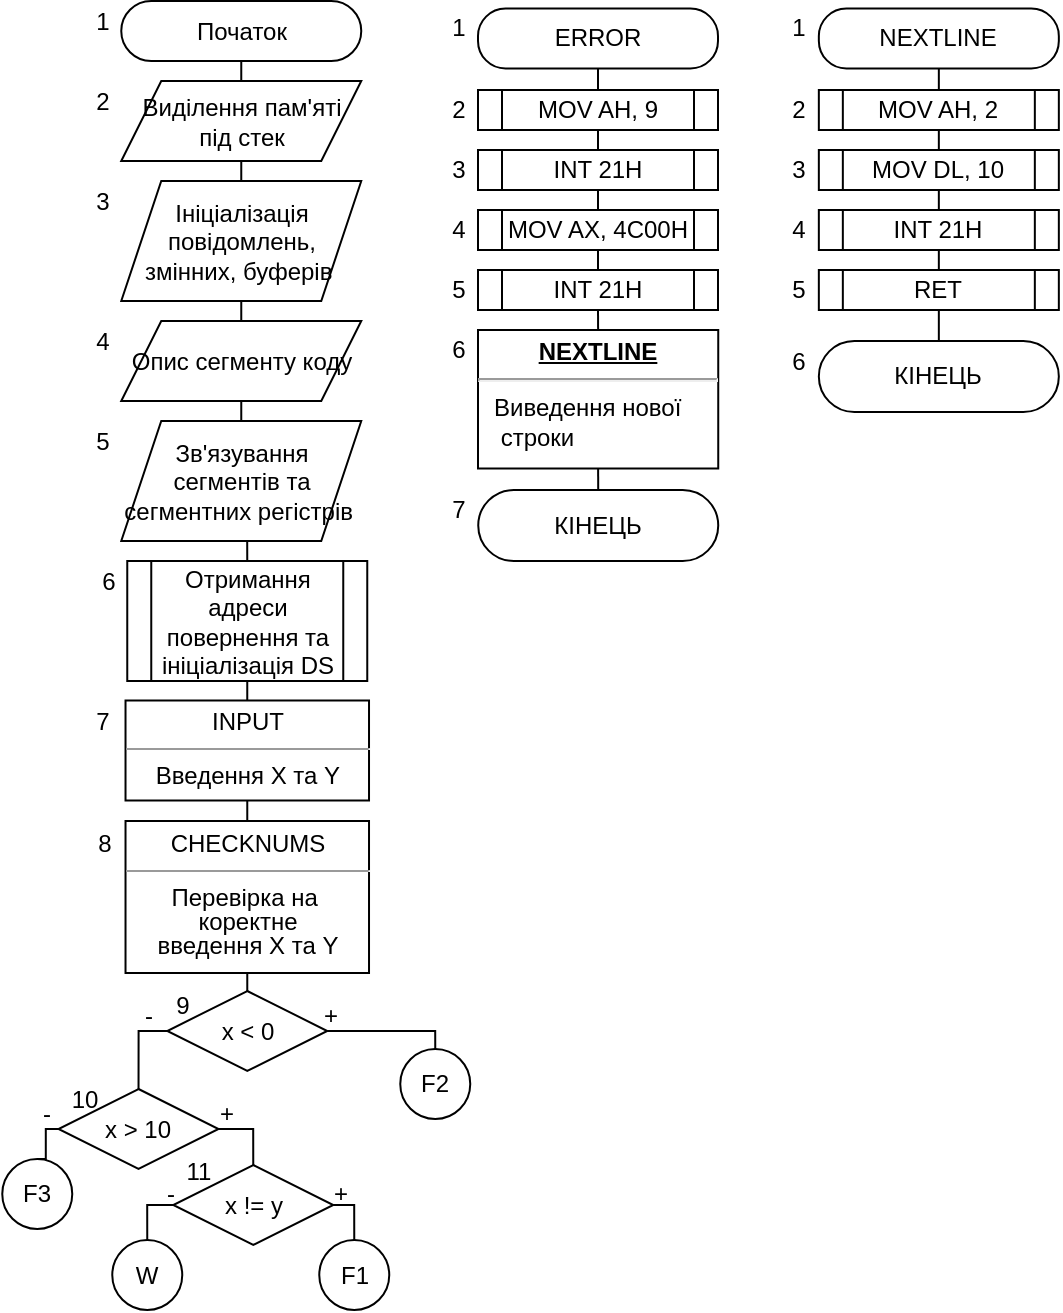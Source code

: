 <mxfile version="16.1.2" type="device"><diagram id="i14FJgISEe-QzDHpeGsj" name="Страница 1"><mxGraphModel dx="1730" dy="1082" grid="1" gridSize="10" guides="1" tooltips="1" connect="1" arrows="1" fold="1" page="1" pageScale="1" pageWidth="827" pageHeight="1169" math="0" shadow="0"><root><mxCell id="0"/><mxCell id="1" parent="0"/><mxCell id="Gp6LXECwmghABm4HFnv_-1" style="edgeStyle=orthogonalEdgeStyle;rounded=0;orthogonalLoop=1;jettySize=auto;html=1;exitX=0.5;exitY=1;exitDx=0;exitDy=0;entryX=0.5;entryY=0;entryDx=0;entryDy=0;endArrow=none;endFill=0;align=center;" edge="1" parent="1" source="Gp6LXECwmghABm4HFnv_-2" target="Gp6LXECwmghABm4HFnv_-4"><mxGeometry relative="1" as="geometry"/></mxCell><mxCell id="Gp6LXECwmghABm4HFnv_-2" value="Початок" style="rounded=1;whiteSpace=wrap;html=1;arcSize=50;align=center;" vertex="1" parent="1"><mxGeometry x="91.63" y="12.5" width="120" height="30" as="geometry"/></mxCell><mxCell id="Gp6LXECwmghABm4HFnv_-3" style="edgeStyle=orthogonalEdgeStyle;rounded=0;orthogonalLoop=1;jettySize=auto;html=1;exitX=0.5;exitY=1;exitDx=0;exitDy=0;entryX=0.5;entryY=0;entryDx=0;entryDy=0;endArrow=none;endFill=0;align=center;" edge="1" parent="1" source="Gp6LXECwmghABm4HFnv_-4" target="Gp6LXECwmghABm4HFnv_-6"><mxGeometry relative="1" as="geometry"/></mxCell><mxCell id="Gp6LXECwmghABm4HFnv_-4" value="Виділення пам'яті під стек" style="shape=parallelogram;perimeter=parallelogramPerimeter;whiteSpace=wrap;html=1;fixedSize=1;align=center;" vertex="1" parent="1"><mxGeometry x="91.63" y="52.5" width="120" height="40" as="geometry"/></mxCell><mxCell id="Gp6LXECwmghABm4HFnv_-5" style="edgeStyle=orthogonalEdgeStyle;rounded=0;orthogonalLoop=1;jettySize=auto;html=1;exitX=0.5;exitY=1;exitDx=0;exitDy=0;entryX=0.5;entryY=0;entryDx=0;entryDy=0;endArrow=none;endFill=0;align=center;" edge="1" parent="1" source="Gp6LXECwmghABm4HFnv_-6" target="Gp6LXECwmghABm4HFnv_-8"><mxGeometry relative="1" as="geometry"/></mxCell><mxCell id="Gp6LXECwmghABm4HFnv_-6" value="Ініціалізація повідомлень, змінних, буферів&amp;nbsp;" style="shape=parallelogram;perimeter=parallelogramPerimeter;whiteSpace=wrap;html=1;fixedSize=1;align=center;" vertex="1" parent="1"><mxGeometry x="91.63" y="102.5" width="120" height="60" as="geometry"/></mxCell><mxCell id="Gp6LXECwmghABm4HFnv_-7" style="edgeStyle=orthogonalEdgeStyle;rounded=0;orthogonalLoop=1;jettySize=auto;html=1;exitX=0.5;exitY=1;exitDx=0;exitDy=0;entryX=0.5;entryY=0;entryDx=0;entryDy=0;endArrow=none;endFill=0;align=center;" edge="1" parent="1" source="Gp6LXECwmghABm4HFnv_-8" target="Gp6LXECwmghABm4HFnv_-10"><mxGeometry relative="1" as="geometry"/></mxCell><mxCell id="Gp6LXECwmghABm4HFnv_-8" value="Опис сегменту коду" style="shape=parallelogram;perimeter=parallelogramPerimeter;whiteSpace=wrap;html=1;fixedSize=1;align=center;" vertex="1" parent="1"><mxGeometry x="91.63" y="172.5" width="120" height="40" as="geometry"/></mxCell><mxCell id="Gp6LXECwmghABm4HFnv_-9" style="edgeStyle=orthogonalEdgeStyle;rounded=0;orthogonalLoop=1;jettySize=auto;html=1;exitX=0.5;exitY=1;exitDx=0;exitDy=0;entryX=0.5;entryY=0;entryDx=0;entryDy=0;endArrow=none;endFill=0;align=center;" edge="1" parent="1" source="Gp6LXECwmghABm4HFnv_-10" target="Gp6LXECwmghABm4HFnv_-15"><mxGeometry relative="1" as="geometry"/></mxCell><mxCell id="Gp6LXECwmghABm4HFnv_-10" value="Зв'язування сегментів та сегментних регістрів&amp;nbsp;" style="shape=parallelogram;perimeter=parallelogramPerimeter;whiteSpace=wrap;html=1;fixedSize=1;align=center;" vertex="1" parent="1"><mxGeometry x="91.63" y="222.5" width="120" height="60" as="geometry"/></mxCell><mxCell id="Gp6LXECwmghABm4HFnv_-11" style="edgeStyle=orthogonalEdgeStyle;rounded=0;orthogonalLoop=1;jettySize=auto;html=1;exitX=0;exitY=0.5;exitDx=0;exitDy=0;entryX=0.5;entryY=0;entryDx=0;entryDy=0;endArrow=none;endFill=0;align=center;" edge="1" parent="1" source="Gp6LXECwmghABm4HFnv_-13" target="Gp6LXECwmghABm4HFnv_-16"><mxGeometry relative="1" as="geometry"><mxPoint x="100.26" y="552.5" as="targetPoint"/></mxGeometry></mxCell><mxCell id="Gp6LXECwmghABm4HFnv_-12" style="edgeStyle=orthogonalEdgeStyle;rounded=0;orthogonalLoop=1;jettySize=auto;html=1;entryX=0.5;entryY=1;entryDx=0;entryDy=0;endArrow=none;endFill=0;exitX=0.5;exitY=0;exitDx=0;exitDy=0;" edge="1" parent="1" source="Gp6LXECwmghABm4HFnv_-13" target="Gp6LXECwmghABm4HFnv_-50"><mxGeometry relative="1" as="geometry"><mxPoint x="172.88" y="508.5" as="sourcePoint"/></mxGeometry></mxCell><mxCell id="Gp6LXECwmghABm4HFnv_-13" value="x &amp;lt; 0" style="rhombus;whiteSpace=wrap;html=1;align=center;" vertex="1" parent="1"><mxGeometry x="114.64" y="507.5" width="80" height="40" as="geometry"/></mxCell><mxCell id="Gp6LXECwmghABm4HFnv_-14" style="edgeStyle=orthogonalEdgeStyle;rounded=0;orthogonalLoop=1;jettySize=auto;html=1;exitX=0.5;exitY=1;exitDx=0;exitDy=0;entryX=0.5;entryY=0;entryDx=0;entryDy=0;endArrow=none;endFill=0;" edge="1" parent="1" source="Gp6LXECwmghABm4HFnv_-15" target="Gp6LXECwmghABm4HFnv_-18"><mxGeometry relative="1" as="geometry"/></mxCell><mxCell id="Gp6LXECwmghABm4HFnv_-15" value="Отримання адреси повернення та ініціалізація DS" style="shape=process;whiteSpace=wrap;html=1;backgroundOutline=1;align=center;" vertex="1" parent="1"><mxGeometry x="94.63" y="292.5" width="120" height="60" as="geometry"/></mxCell><mxCell id="Gp6LXECwmghABm4HFnv_-16" value="x &amp;gt; 10" style="rhombus;whiteSpace=wrap;html=1;align=center;" vertex="1" parent="1"><mxGeometry x="60.26" y="556.5" width="80" height="40" as="geometry"/></mxCell><mxCell id="Gp6LXECwmghABm4HFnv_-17" style="edgeStyle=orthogonalEdgeStyle;rounded=0;orthogonalLoop=1;jettySize=auto;html=1;exitX=0.5;exitY=1;exitDx=0;exitDy=0;entryX=0.5;entryY=0;entryDx=0;entryDy=0;endArrow=none;endFill=0;" edge="1" parent="1" source="Gp6LXECwmghABm4HFnv_-18" target="Gp6LXECwmghABm4HFnv_-50"><mxGeometry relative="1" as="geometry"/></mxCell><mxCell id="Gp6LXECwmghABm4HFnv_-18" value="&lt;p style=&quot;margin: 4px 0px 0px;&quot;&gt;INPUT&lt;br&gt;&lt;/p&gt;&lt;hr size=&quot;1&quot;&gt;&lt;div style=&quot;height: 2px&quot;&gt;Введення Х та Y&lt;br&gt;&lt;/div&gt;" style="verticalAlign=top;align=center;overflow=fill;fontSize=12;fontFamily=Helvetica;html=1;" vertex="1" parent="1"><mxGeometry x="93.76" y="362.25" width="121.75" height="50" as="geometry"/></mxCell><mxCell id="Gp6LXECwmghABm4HFnv_-19" value="+" style="text;html=1;align=center;verticalAlign=middle;resizable=0;points=[];autosize=1;strokeColor=none;fillColor=none;" vertex="1" parent="1"><mxGeometry x="185.63" y="509.5" width="20" height="20" as="geometry"/></mxCell><mxCell id="Gp6LXECwmghABm4HFnv_-20" value="-" style="text;html=1;align=center;verticalAlign=middle;resizable=0;points=[];autosize=1;strokeColor=none;fillColor=none;" vertex="1" parent="1"><mxGeometry x="94.63" y="509.5" width="20" height="20" as="geometry"/></mxCell><mxCell id="Gp6LXECwmghABm4HFnv_-21" value="+" style="text;html=1;align=center;verticalAlign=middle;resizable=0;points=[];autosize=1;strokeColor=none;fillColor=none;" vertex="1" parent="1"><mxGeometry x="133.76" y="558.5" width="20" height="20" as="geometry"/></mxCell><mxCell id="Gp6LXECwmghABm4HFnv_-22" value="-" style="text;html=1;align=center;verticalAlign=middle;resizable=0;points=[];autosize=1;strokeColor=none;fillColor=none;" vertex="1" parent="1"><mxGeometry x="44.38" y="558.5" width="20" height="20" as="geometry"/></mxCell><mxCell id="Gp6LXECwmghABm4HFnv_-23" value="1" style="text;html=1;align=center;verticalAlign=middle;resizable=0;points=[];autosize=1;strokeColor=none;fillColor=none;" vertex="1" parent="1"><mxGeometry x="71.63" y="12.5" width="20" height="20" as="geometry"/></mxCell><mxCell id="Gp6LXECwmghABm4HFnv_-24" value="2" style="text;html=1;align=center;verticalAlign=middle;resizable=0;points=[];autosize=1;strokeColor=none;fillColor=none;" vertex="1" parent="1"><mxGeometry x="71.63" y="52.5" width="20" height="20" as="geometry"/></mxCell><mxCell id="Gp6LXECwmghABm4HFnv_-25" value="3" style="text;html=1;align=center;verticalAlign=middle;resizable=0;points=[];autosize=1;strokeColor=none;fillColor=none;" vertex="1" parent="1"><mxGeometry x="71.63" y="102.5" width="20" height="20" as="geometry"/></mxCell><mxCell id="Gp6LXECwmghABm4HFnv_-26" value="4" style="text;html=1;align=center;verticalAlign=middle;resizable=0;points=[];autosize=1;strokeColor=none;fillColor=none;" vertex="1" parent="1"><mxGeometry x="71.63" y="172.5" width="20" height="20" as="geometry"/></mxCell><mxCell id="Gp6LXECwmghABm4HFnv_-27" value="5" style="text;html=1;align=center;verticalAlign=middle;resizable=0;points=[];autosize=1;strokeColor=none;fillColor=none;" vertex="1" parent="1"><mxGeometry x="71.63" y="222.5" width="20" height="20" as="geometry"/></mxCell><mxCell id="Gp6LXECwmghABm4HFnv_-28" value="6" style="text;html=1;align=center;verticalAlign=middle;resizable=0;points=[];autosize=1;strokeColor=none;fillColor=none;" vertex="1" parent="1"><mxGeometry x="74.63" y="292.5" width="20" height="20" as="geometry"/></mxCell><mxCell id="Gp6LXECwmghABm4HFnv_-29" value="7" style="text;html=1;align=center;verticalAlign=middle;resizable=0;points=[];autosize=1;strokeColor=none;fillColor=none;" vertex="1" parent="1"><mxGeometry x="71.63" y="362.5" width="20" height="20" as="geometry"/></mxCell><mxCell id="Gp6LXECwmghABm4HFnv_-30" value="8" style="text;html=1;align=center;verticalAlign=middle;resizable=0;points=[];autosize=1;strokeColor=none;fillColor=none;" vertex="1" parent="1"><mxGeometry x="73.38" y="423.75" width="20" height="20" as="geometry"/></mxCell><mxCell id="Gp6LXECwmghABm4HFnv_-31" value="9" style="text;html=1;align=center;verticalAlign=middle;resizable=0;points=[];autosize=1;strokeColor=none;fillColor=none;" vertex="1" parent="1"><mxGeometry x="111.63" y="504.5" width="20" height="20" as="geometry"/></mxCell><mxCell id="Gp6LXECwmghABm4HFnv_-32" value="10" style="text;html=1;align=center;verticalAlign=middle;resizable=0;points=[];autosize=1;strokeColor=none;fillColor=none;" vertex="1" parent="1"><mxGeometry x="58.38" y="551.5" width="30" height="20" as="geometry"/></mxCell><mxCell id="Gp6LXECwmghABm4HFnv_-33" style="edgeStyle=orthogonalEdgeStyle;rounded=0;orthogonalLoop=1;jettySize=auto;html=1;exitX=0.5;exitY=0;exitDx=0;exitDy=0;entryX=1;entryY=0.5;entryDx=0;entryDy=0;endArrow=none;endFill=0;" edge="1" parent="1" source="Gp6LXECwmghABm4HFnv_-34" target="Gp6LXECwmghABm4HFnv_-13"><mxGeometry relative="1" as="geometry"><Array as="points"><mxPoint x="249.13" y="528"/></Array></mxGeometry></mxCell><mxCell id="Gp6LXECwmghABm4HFnv_-34" value="F2" style="ellipse;whiteSpace=wrap;html=1;aspect=fixed;" vertex="1" parent="1"><mxGeometry x="231.13" y="536.5" width="35" height="35" as="geometry"/></mxCell><mxCell id="Gp6LXECwmghABm4HFnv_-35" style="edgeStyle=orthogonalEdgeStyle;rounded=0;orthogonalLoop=1;jettySize=auto;html=1;exitX=0.5;exitY=0;exitDx=0;exitDy=0;entryX=0;entryY=0.5;entryDx=0;entryDy=0;endArrow=none;endFill=0;" edge="1" parent="1" source="Gp6LXECwmghABm4HFnv_-36" target="Gp6LXECwmghABm4HFnv_-16"><mxGeometry relative="1" as="geometry"><Array as="points"><mxPoint x="53.88" y="576.5"/></Array></mxGeometry></mxCell><mxCell id="Gp6LXECwmghABm4HFnv_-36" value="F3" style="ellipse;whiteSpace=wrap;html=1;aspect=fixed;" vertex="1" parent="1"><mxGeometry x="32.13" y="591.5" width="35" height="35" as="geometry"/></mxCell><mxCell id="Gp6LXECwmghABm4HFnv_-37" style="edgeStyle=orthogonalEdgeStyle;rounded=0;orthogonalLoop=1;jettySize=auto;html=1;exitX=0.5;exitY=0;exitDx=0;exitDy=0;entryX=1;entryY=0.5;entryDx=0;entryDy=0;endArrow=none;endFill=0;" edge="1" parent="1" source="Gp6LXECwmghABm4HFnv_-38" target="Gp6LXECwmghABm4HFnv_-43"><mxGeometry relative="1" as="geometry"><Array as="points"><mxPoint x="208.13" y="615"/></Array></mxGeometry></mxCell><mxCell id="Gp6LXECwmghABm4HFnv_-38" value="F1" style="ellipse;whiteSpace=wrap;html=1;aspect=fixed;" vertex="1" parent="1"><mxGeometry x="190.63" y="632" width="35" height="35" as="geometry"/></mxCell><mxCell id="Gp6LXECwmghABm4HFnv_-42" style="edgeStyle=orthogonalEdgeStyle;rounded=0;orthogonalLoop=1;jettySize=auto;html=1;exitX=0.5;exitY=0;exitDx=0;exitDy=0;entryX=1;entryY=0.5;entryDx=0;entryDy=0;endArrow=none;endFill=0;" edge="1" parent="1" source="Gp6LXECwmghABm4HFnv_-43" target="Gp6LXECwmghABm4HFnv_-16"><mxGeometry relative="1" as="geometry"><Array as="points"><mxPoint x="157.38" y="576.5"/></Array></mxGeometry></mxCell><mxCell id="Gp6LXECwmghABm4HFnv_-43" value="x != y" style="rhombus;whiteSpace=wrap;html=1;align=center;" vertex="1" parent="1"><mxGeometry x="117.63" y="594.5" width="80" height="40" as="geometry"/></mxCell><mxCell id="Gp6LXECwmghABm4HFnv_-45" value="+" style="text;html=1;align=center;verticalAlign=middle;resizable=0;points=[];autosize=1;strokeColor=none;fillColor=none;" vertex="1" parent="1"><mxGeometry x="190.63" y="599" width="20" height="20" as="geometry"/></mxCell><mxCell id="Gp6LXECwmghABm4HFnv_-46" value="-" style="text;html=1;align=center;verticalAlign=middle;resizable=0;points=[];autosize=1;strokeColor=none;fillColor=none;" vertex="1" parent="1"><mxGeometry x="105.76" y="599" width="20" height="20" as="geometry"/></mxCell><mxCell id="Gp6LXECwmghABm4HFnv_-47" value="11" style="text;html=1;align=center;verticalAlign=middle;resizable=0;points=[];autosize=1;strokeColor=none;fillColor=none;" vertex="1" parent="1"><mxGeometry x="115.13" y="588" width="30" height="20" as="geometry"/></mxCell><mxCell id="Gp6LXECwmghABm4HFnv_-48" style="edgeStyle=orthogonalEdgeStyle;rounded=0;orthogonalLoop=1;jettySize=auto;html=1;exitX=0.5;exitY=0;exitDx=0;exitDy=0;entryX=0;entryY=0.5;entryDx=0;entryDy=0;endArrow=none;endFill=0;" edge="1" parent="1" source="Gp6LXECwmghABm4HFnv_-49" target="Gp6LXECwmghABm4HFnv_-43"><mxGeometry relative="1" as="geometry"><Array as="points"><mxPoint x="105.13" y="614"/></Array></mxGeometry></mxCell><mxCell id="Gp6LXECwmghABm4HFnv_-49" value="W" style="ellipse;whiteSpace=wrap;html=1;aspect=fixed;" vertex="1" parent="1"><mxGeometry x="87.13" y="632" width="35" height="35" as="geometry"/></mxCell><mxCell id="Gp6LXECwmghABm4HFnv_-50" value="&lt;p style=&quot;margin: 4px 0px 0px&quot;&gt;CHECKNUMS&lt;br&gt;&lt;/p&gt;&lt;hr size=&quot;1&quot;&gt;&lt;div style=&quot;height: 2px&quot;&gt;Перевірка на&amp;nbsp;&lt;/div&gt;&lt;div style=&quot;height: 2px&quot;&gt;&lt;span&gt;&lt;br&gt;&lt;/span&gt;&lt;/div&gt;&lt;div style=&quot;height: 2px&quot;&gt;&lt;span&gt;&lt;br&gt;&lt;/span&gt;&lt;/div&gt;&lt;div style=&quot;height: 2px&quot;&gt;&lt;span&gt;&lt;br&gt;&lt;/span&gt;&lt;/div&gt;&lt;div style=&quot;height: 2px&quot;&gt;&lt;span&gt;&lt;br&gt;&lt;/span&gt;&lt;/div&gt;&lt;div style=&quot;height: 2px&quot;&gt;&lt;span&gt;&lt;br&gt;&lt;/span&gt;&lt;/div&gt;&lt;div style=&quot;height: 2px&quot;&gt;&lt;span&gt;коректне&lt;/span&gt;&lt;br&gt;&lt;/div&gt;&lt;div style=&quot;height: 2px&quot;&gt;&lt;br&gt;&lt;/div&gt;&lt;div style=&quot;height: 2px&quot;&gt;&lt;br&gt;&lt;/div&gt;&lt;div style=&quot;height: 2px&quot;&gt;&lt;br&gt;&lt;/div&gt;&lt;div style=&quot;height: 2px&quot;&gt;&lt;br&gt;&lt;/div&gt;&lt;div style=&quot;height: 2px&quot;&gt;&lt;span&gt;&lt;br&gt;&lt;/span&gt;&lt;/div&gt;&lt;div style=&quot;height: 2px&quot;&gt;&lt;span&gt;введення X та Y&lt;/span&gt;&lt;br&gt;&lt;/div&gt;" style="verticalAlign=top;align=center;overflow=fill;fontSize=12;fontFamily=Helvetica;html=1;" vertex="1" parent="1"><mxGeometry x="93.76" y="422.5" width="121.75" height="76" as="geometry"/></mxCell><mxCell id="Gp6LXECwmghABm4HFnv_-51" style="edgeStyle=orthogonalEdgeStyle;rounded=0;orthogonalLoop=1;jettySize=auto;html=1;exitX=0.5;exitY=1;exitDx=0;exitDy=0;entryX=0.5;entryY=0;entryDx=0;entryDy=0;endArrow=none;endFill=0;" edge="1" parent="1" source="Gp6LXECwmghABm4HFnv_-52" target="Gp6LXECwmghABm4HFnv_-54"><mxGeometry relative="1" as="geometry"/></mxCell><mxCell id="Gp6LXECwmghABm4HFnv_-52" value="ERROR" style="rounded=1;whiteSpace=wrap;html=1;arcSize=46;" vertex="1" parent="1"><mxGeometry x="270" y="16.25" width="120" height="30" as="geometry"/></mxCell><mxCell id="Gp6LXECwmghABm4HFnv_-53" style="edgeStyle=orthogonalEdgeStyle;rounded=0;orthogonalLoop=1;jettySize=auto;html=1;exitX=0.5;exitY=1;exitDx=0;exitDy=0;entryX=0.5;entryY=0;entryDx=0;entryDy=0;endArrow=none;endFill=0;" edge="1" parent="1" source="Gp6LXECwmghABm4HFnv_-54" target="Gp6LXECwmghABm4HFnv_-56"><mxGeometry relative="1" as="geometry"/></mxCell><mxCell id="Gp6LXECwmghABm4HFnv_-54" value="MOV AH, 9" style="shape=process;whiteSpace=wrap;html=1;backgroundOutline=1;" vertex="1" parent="1"><mxGeometry x="270" y="57" width="120" height="20" as="geometry"/></mxCell><mxCell id="Gp6LXECwmghABm4HFnv_-55" style="edgeStyle=orthogonalEdgeStyle;rounded=0;orthogonalLoop=1;jettySize=auto;html=1;exitX=0.5;exitY=1;exitDx=0;exitDy=0;entryX=0.5;entryY=0;entryDx=0;entryDy=0;endArrow=none;endFill=0;" edge="1" parent="1" source="Gp6LXECwmghABm4HFnv_-56" target="Gp6LXECwmghABm4HFnv_-58"><mxGeometry relative="1" as="geometry"/></mxCell><mxCell id="Gp6LXECwmghABm4HFnv_-56" value="INT 21H" style="shape=process;whiteSpace=wrap;html=1;backgroundOutline=1;" vertex="1" parent="1"><mxGeometry x="270" y="87" width="120" height="20" as="geometry"/></mxCell><mxCell id="Gp6LXECwmghABm4HFnv_-57" style="edgeStyle=orthogonalEdgeStyle;rounded=0;orthogonalLoop=1;jettySize=auto;html=1;exitX=0.5;exitY=1;exitDx=0;exitDy=0;entryX=0.5;entryY=0;entryDx=0;entryDy=0;endArrow=none;endFill=0;" edge="1" parent="1" source="Gp6LXECwmghABm4HFnv_-58" target="Gp6LXECwmghABm4HFnv_-59"><mxGeometry relative="1" as="geometry"/></mxCell><mxCell id="Gp6LXECwmghABm4HFnv_-58" value="MOV AX, 4C00H" style="shape=process;whiteSpace=wrap;html=1;backgroundOutline=1;" vertex="1" parent="1"><mxGeometry x="270" y="117" width="120" height="20" as="geometry"/></mxCell><mxCell id="Gp6LXECwmghABm4HFnv_-59" value="INT 21H" style="shape=process;whiteSpace=wrap;html=1;backgroundOutline=1;" vertex="1" parent="1"><mxGeometry x="270" y="147" width="120" height="20" as="geometry"/></mxCell><mxCell id="Gp6LXECwmghABm4HFnv_-60" value="КІНЕЦЬ" style="rounded=1;whiteSpace=wrap;html=1;arcSize=50;" vertex="1" parent="1"><mxGeometry x="270.12" y="257" width="120" height="35.5" as="geometry"/></mxCell><mxCell id="Gp6LXECwmghABm4HFnv_-61" value="1" style="text;html=1;align=center;verticalAlign=middle;resizable=0;points=[];autosize=1;strokeColor=none;fillColor=none;" vertex="1" parent="1"><mxGeometry x="250" y="16.25" width="20" height="20" as="geometry"/></mxCell><mxCell id="Gp6LXECwmghABm4HFnv_-62" value="2" style="text;html=1;align=center;verticalAlign=middle;resizable=0;points=[];autosize=1;strokeColor=none;fillColor=none;" vertex="1" parent="1"><mxGeometry x="250" y="57" width="20" height="20" as="geometry"/></mxCell><mxCell id="Gp6LXECwmghABm4HFnv_-63" value="3" style="text;html=1;align=center;verticalAlign=middle;resizable=0;points=[];autosize=1;strokeColor=none;fillColor=none;" vertex="1" parent="1"><mxGeometry x="250" y="87" width="20" height="20" as="geometry"/></mxCell><mxCell id="Gp6LXECwmghABm4HFnv_-64" value="4" style="text;html=1;align=center;verticalAlign=middle;resizable=0;points=[];autosize=1;strokeColor=none;fillColor=none;" vertex="1" parent="1"><mxGeometry x="250" y="117" width="20" height="20" as="geometry"/></mxCell><mxCell id="Gp6LXECwmghABm4HFnv_-65" value="5" style="text;html=1;align=center;verticalAlign=middle;resizable=0;points=[];autosize=1;strokeColor=none;fillColor=none;" vertex="1" parent="1"><mxGeometry x="250" y="147" width="20" height="20" as="geometry"/></mxCell><mxCell id="Gp6LXECwmghABm4HFnv_-66" value="6" style="text;html=1;align=center;verticalAlign=middle;resizable=0;points=[];autosize=1;strokeColor=none;fillColor=none;" vertex="1" parent="1"><mxGeometry x="250" y="177" width="20" height="20" as="geometry"/></mxCell><mxCell id="Gp6LXECwmghABm4HFnv_-67" value="7" style="text;html=1;align=center;verticalAlign=middle;resizable=0;points=[];autosize=1;strokeColor=none;fillColor=none;" vertex="1" parent="1"><mxGeometry x="250.12" y="257" width="20" height="20" as="geometry"/></mxCell><mxCell id="Gp6LXECwmghABm4HFnv_-68" style="edgeStyle=orthogonalEdgeStyle;rounded=0;orthogonalLoop=1;jettySize=auto;html=1;exitX=0.5;exitY=0;exitDx=0;exitDy=0;entryX=0.5;entryY=1;entryDx=0;entryDy=0;endArrow=none;endFill=0;" edge="1" parent="1" source="Gp6LXECwmghABm4HFnv_-70" target="Gp6LXECwmghABm4HFnv_-59"><mxGeometry relative="1" as="geometry"/></mxCell><mxCell id="Gp6LXECwmghABm4HFnv_-69" style="edgeStyle=orthogonalEdgeStyle;rounded=0;orthogonalLoop=1;jettySize=auto;html=1;exitX=0.5;exitY=1;exitDx=0;exitDy=0;entryX=0.5;entryY=0;entryDx=0;entryDy=0;endArrow=none;endFill=0;" edge="1" parent="1" source="Gp6LXECwmghABm4HFnv_-70" target="Gp6LXECwmghABm4HFnv_-60"><mxGeometry relative="1" as="geometry"/></mxCell><mxCell id="Gp6LXECwmghABm4HFnv_-70" value="&lt;p style=&quot;margin: 0px ; margin-top: 4px ; text-align: center ; text-decoration: underline&quot;&gt;&lt;b&gt;NEXTLINE&lt;/b&gt;&lt;/p&gt;&lt;hr&gt;&lt;p style=&quot;margin: 0px ; margin-left: 8px&quot;&gt;Виведення нової&lt;/p&gt;&lt;p style=&quot;margin: 0px ; margin-left: 8px&quot;&gt;&amp;nbsp;строки&lt;/p&gt;" style="verticalAlign=top;align=left;overflow=fill;fontSize=12;fontFamily=Helvetica;html=1;" vertex="1" parent="1"><mxGeometry x="270" y="177" width="120.12" height="69.25" as="geometry"/></mxCell><mxCell id="Gp6LXECwmghABm4HFnv_-71" style="edgeStyle=orthogonalEdgeStyle;rounded=0;orthogonalLoop=1;jettySize=auto;html=1;exitX=0.5;exitY=1;exitDx=0;exitDy=0;entryX=0.5;entryY=0;entryDx=0;entryDy=0;endArrow=none;endFill=0;" edge="1" parent="1" source="Gp6LXECwmghABm4HFnv_-72" target="Gp6LXECwmghABm4HFnv_-74"><mxGeometry relative="1" as="geometry"/></mxCell><mxCell id="Gp6LXECwmghABm4HFnv_-72" value="NEXTLINE" style="rounded=1;whiteSpace=wrap;html=1;arcSize=46;" vertex="1" parent="1"><mxGeometry x="440.42" y="16.25" width="120" height="30" as="geometry"/></mxCell><mxCell id="Gp6LXECwmghABm4HFnv_-73" style="edgeStyle=orthogonalEdgeStyle;rounded=0;orthogonalLoop=1;jettySize=auto;html=1;exitX=0.5;exitY=1;exitDx=0;exitDy=0;entryX=0.5;entryY=0;entryDx=0;entryDy=0;endArrow=none;endFill=0;" edge="1" parent="1" source="Gp6LXECwmghABm4HFnv_-74" target="Gp6LXECwmghABm4HFnv_-76"><mxGeometry relative="1" as="geometry"/></mxCell><mxCell id="Gp6LXECwmghABm4HFnv_-74" value="MOV AH, 2" style="shape=process;whiteSpace=wrap;html=1;backgroundOutline=1;" vertex="1" parent="1"><mxGeometry x="440.42" y="57" width="120" height="20" as="geometry"/></mxCell><mxCell id="Gp6LXECwmghABm4HFnv_-75" style="edgeStyle=orthogonalEdgeStyle;rounded=0;orthogonalLoop=1;jettySize=auto;html=1;exitX=0.5;exitY=1;exitDx=0;exitDy=0;entryX=0.5;entryY=0;entryDx=0;entryDy=0;endArrow=none;endFill=0;" edge="1" parent="1" source="Gp6LXECwmghABm4HFnv_-76" target="Gp6LXECwmghABm4HFnv_-78"><mxGeometry relative="1" as="geometry"/></mxCell><mxCell id="Gp6LXECwmghABm4HFnv_-76" value="MOV DL, 10" style="shape=process;whiteSpace=wrap;html=1;backgroundOutline=1;" vertex="1" parent="1"><mxGeometry x="440.42" y="87" width="120" height="20" as="geometry"/></mxCell><mxCell id="Gp6LXECwmghABm4HFnv_-77" style="edgeStyle=orthogonalEdgeStyle;rounded=0;orthogonalLoop=1;jettySize=auto;html=1;exitX=0.5;exitY=1;exitDx=0;exitDy=0;entryX=0.5;entryY=0;entryDx=0;entryDy=0;endArrow=none;endFill=0;" edge="1" parent="1" source="Gp6LXECwmghABm4HFnv_-78" target="Gp6LXECwmghABm4HFnv_-79"><mxGeometry relative="1" as="geometry"/></mxCell><mxCell id="Gp6LXECwmghABm4HFnv_-78" value="INT 21H" style="shape=process;whiteSpace=wrap;html=1;backgroundOutline=1;" vertex="1" parent="1"><mxGeometry x="440.42" y="117" width="120" height="20" as="geometry"/></mxCell><mxCell id="Gp6LXECwmghABm4HFnv_-79" value="RET" style="shape=process;whiteSpace=wrap;html=1;backgroundOutline=1;" vertex="1" parent="1"><mxGeometry x="440.42" y="147" width="120" height="20" as="geometry"/></mxCell><mxCell id="Gp6LXECwmghABm4HFnv_-80" style="edgeStyle=orthogonalEdgeStyle;rounded=0;orthogonalLoop=1;jettySize=auto;html=1;exitX=0.5;exitY=0;exitDx=0;exitDy=0;entryX=0.5;entryY=1;entryDx=0;entryDy=0;endArrow=none;endFill=0;" edge="1" parent="1" source="Gp6LXECwmghABm4HFnv_-81" target="Gp6LXECwmghABm4HFnv_-79"><mxGeometry relative="1" as="geometry"/></mxCell><mxCell id="Gp6LXECwmghABm4HFnv_-81" value="КІНЕЦЬ" style="rounded=1;whiteSpace=wrap;html=1;arcSize=50;" vertex="1" parent="1"><mxGeometry x="440.42" y="182.5" width="120" height="35.5" as="geometry"/></mxCell><mxCell id="Gp6LXECwmghABm4HFnv_-82" value="1" style="text;html=1;align=center;verticalAlign=middle;resizable=0;points=[];autosize=1;strokeColor=none;fillColor=none;" vertex="1" parent="1"><mxGeometry x="420.42" y="16.25" width="20" height="20" as="geometry"/></mxCell><mxCell id="Gp6LXECwmghABm4HFnv_-83" value="2" style="text;html=1;align=center;verticalAlign=middle;resizable=0;points=[];autosize=1;strokeColor=none;fillColor=none;" vertex="1" parent="1"><mxGeometry x="420.42" y="57" width="20" height="20" as="geometry"/></mxCell><mxCell id="Gp6LXECwmghABm4HFnv_-84" value="3" style="text;html=1;align=center;verticalAlign=middle;resizable=0;points=[];autosize=1;strokeColor=none;fillColor=none;" vertex="1" parent="1"><mxGeometry x="420.42" y="87" width="20" height="20" as="geometry"/></mxCell><mxCell id="Gp6LXECwmghABm4HFnv_-85" value="4" style="text;html=1;align=center;verticalAlign=middle;resizable=0;points=[];autosize=1;strokeColor=none;fillColor=none;" vertex="1" parent="1"><mxGeometry x="420.42" y="117" width="20" height="20" as="geometry"/></mxCell><mxCell id="Gp6LXECwmghABm4HFnv_-86" value="5" style="text;html=1;align=center;verticalAlign=middle;resizable=0;points=[];autosize=1;strokeColor=none;fillColor=none;" vertex="1" parent="1"><mxGeometry x="420.42" y="147" width="20" height="20" as="geometry"/></mxCell><mxCell id="Gp6LXECwmghABm4HFnv_-87" value="6" style="text;html=1;align=center;verticalAlign=middle;resizable=0;points=[];autosize=1;strokeColor=none;fillColor=none;" vertex="1" parent="1"><mxGeometry x="420" y="182.5" width="20" height="20" as="geometry"/></mxCell></root></mxGraphModel></diagram></mxfile>